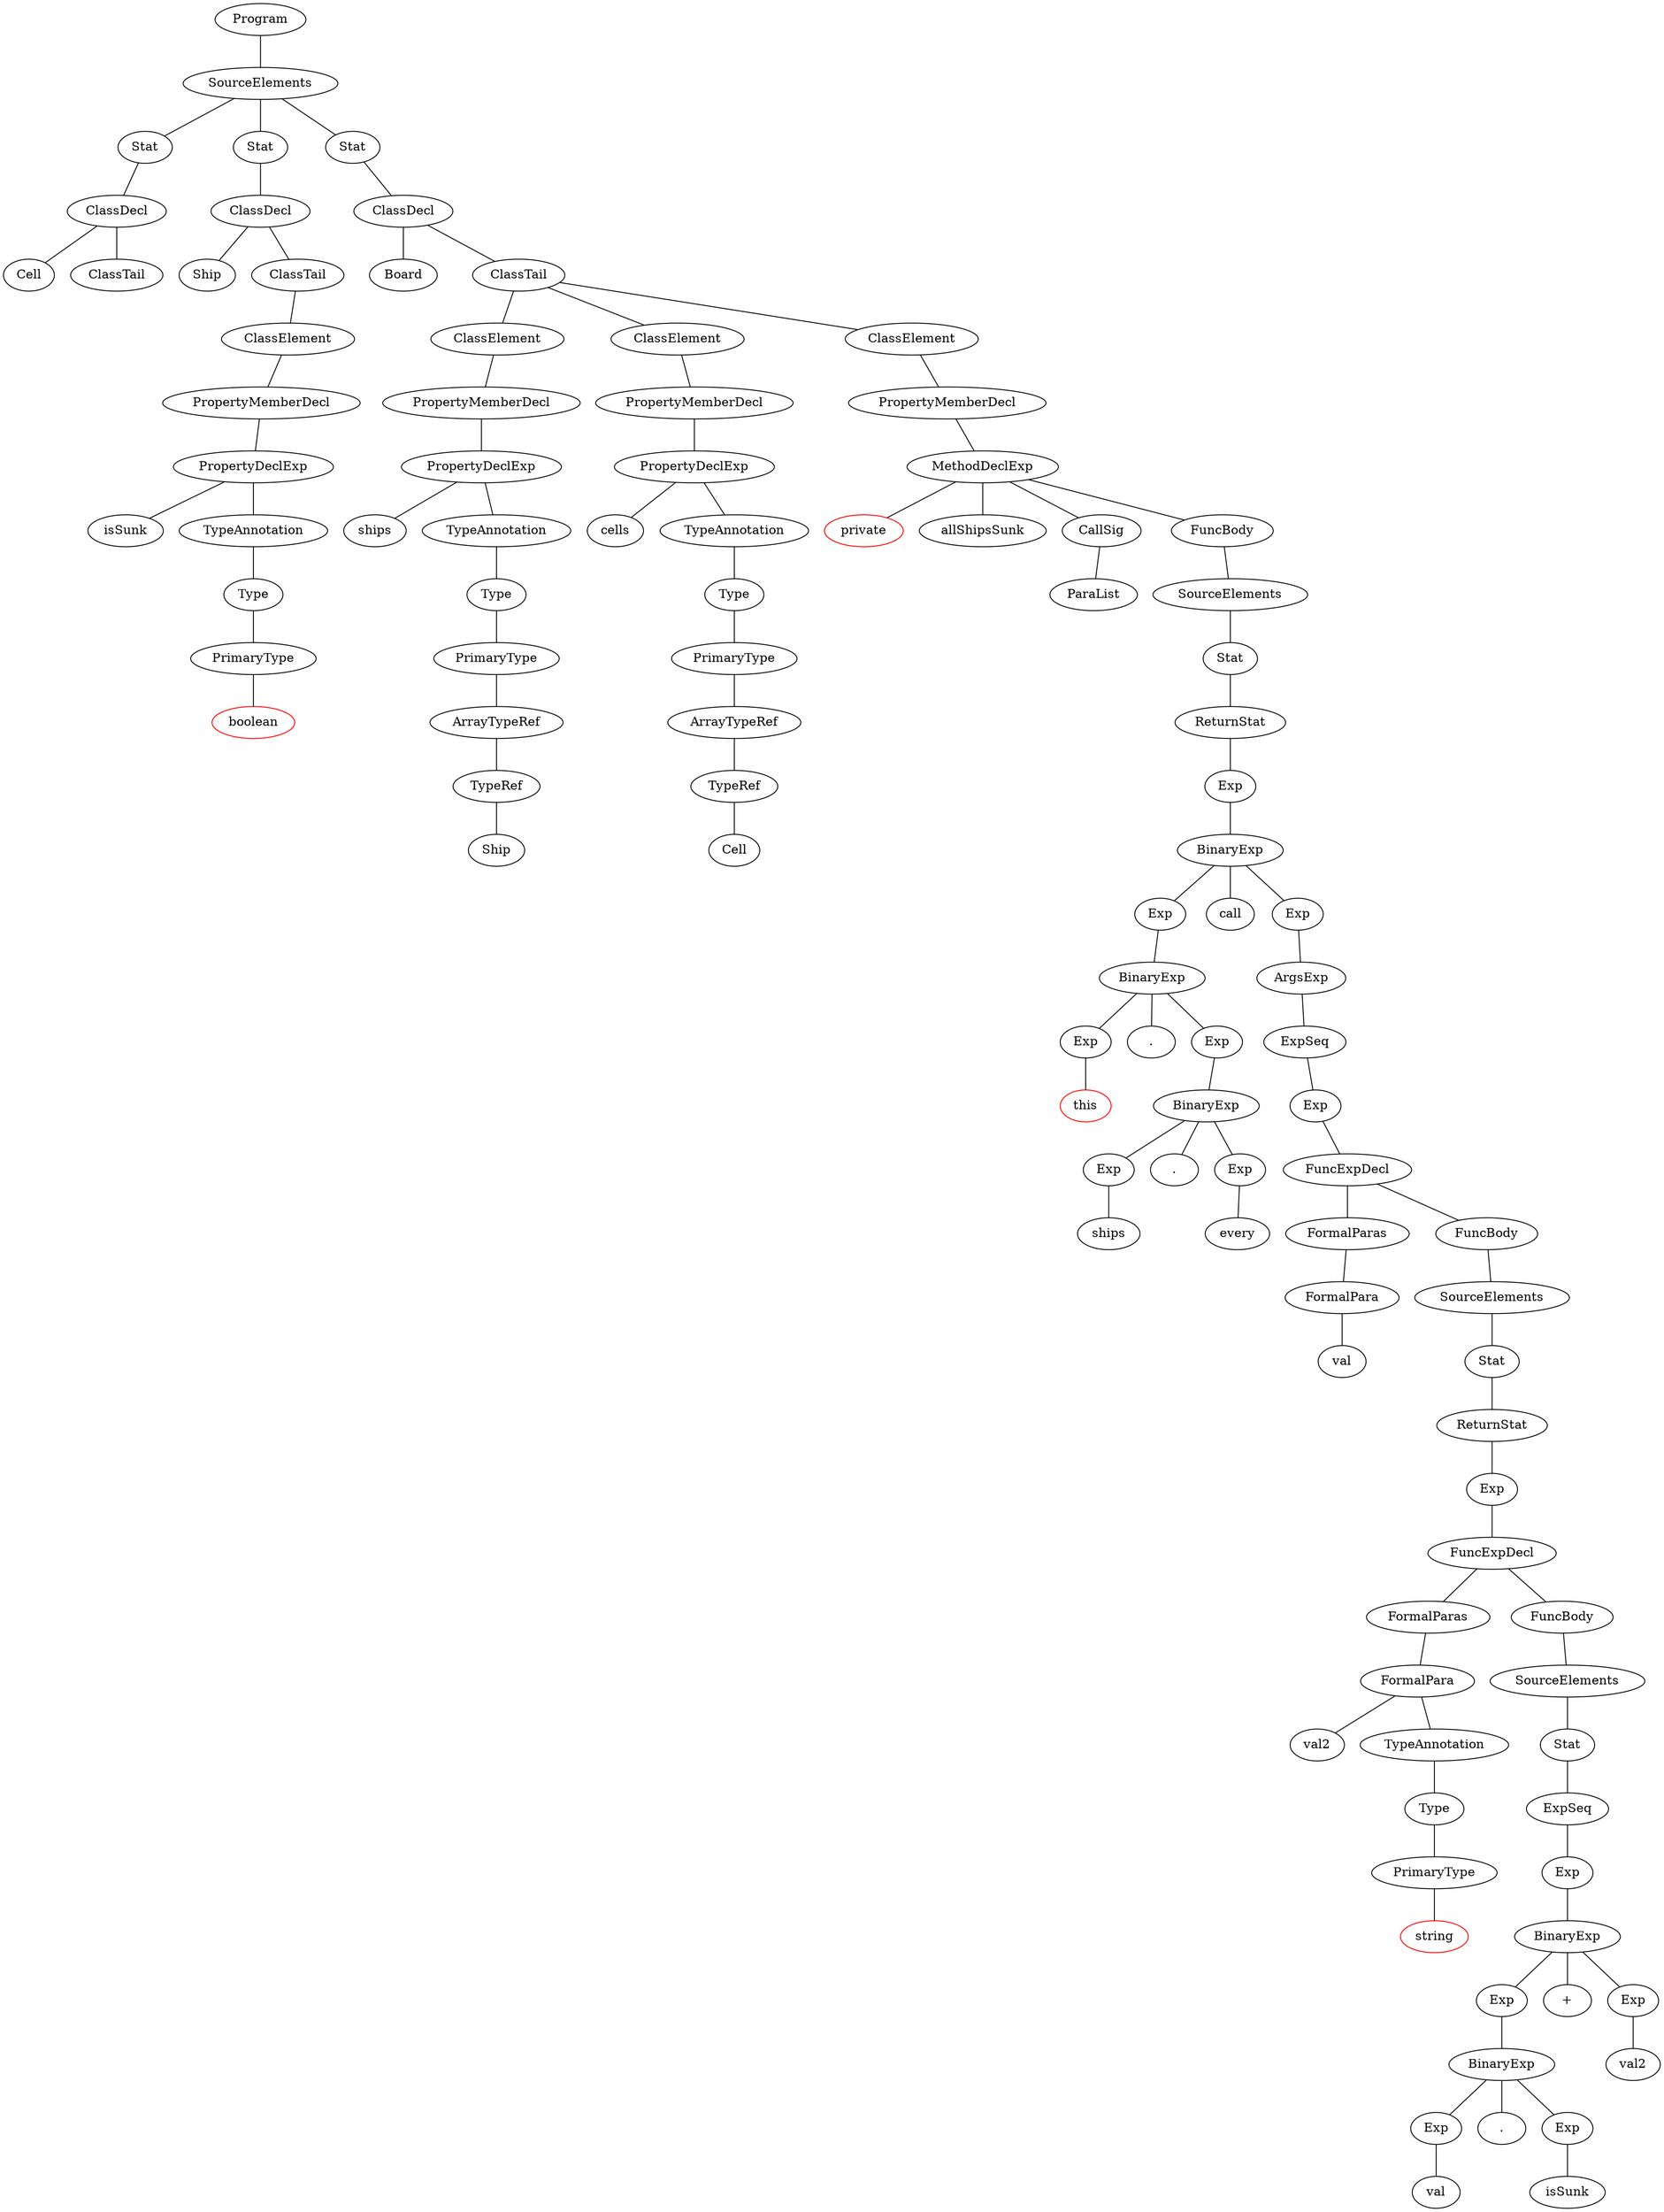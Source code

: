 graph vis {
	node139[label="Program"]
	node139 -- node138
	node138[label="SourceElements"]
	node138 -- node36
	node36[label="Stat"]
	node36 -- node35
	node35[label="ClassDecl"]
	node35 -- node33
	node33[label="Cell"]
	node35 -- node34
	node34[label="ClassTail"]
	node138 -- node48
	node48[label="Stat"]
	node48 -- node47
	node47[label="ClassDecl"]
	node47 -- node37
	node37[label="Ship"]
	node47 -- node46
	node46[label="ClassTail"]
	node46 -- node45
	node45[label="ClassElement"]
	node45 -- node44
	node44[label="PropertyMemberDecl"]
	node44 -- node43
	node43[label="PropertyDeclExp"]
	node43 -- node38
	node38[label="isSunk"]
	node43 -- node42
	node42[label="TypeAnnotation"]
	node42 -- node41
	node41[label="Type"]
	node41 -- node40
	node40[label="PrimaryType"]
	node40 -- node39
	node39[label="boolean", color=red]
	node138 -- node137
	node137[label="Stat"]
	node137 -- node136
	node136[label="ClassDecl"]
	node136 -- node49
	node49[label="Board"]
	node136 -- node135
	node135[label="ClassTail"]
	node135 -- node59
	node59[label="ClassElement"]
	node59 -- node58
	node58[label="PropertyMemberDecl"]
	node58 -- node57
	node57[label="PropertyDeclExp"]
	node57 -- node50
	node50[label="ships"]
	node57 -- node56
	node56[label="TypeAnnotation"]
	node56 -- node55
	node55[label="Type"]
	node55 -- node54
	node54[label="PrimaryType"]
	node54 -- node53
	node53[label="ArrayTypeRef"]
	node53 -- node52
	node52[label="TypeRef"]
	node52 -- node51
	node51[label="Ship"]
	node135 -- node69
	node69[label="ClassElement"]
	node69 -- node68
	node68[label="PropertyMemberDecl"]
	node68 -- node67
	node67[label="PropertyDeclExp"]
	node67 -- node60
	node60[label="cells"]
	node67 -- node66
	node66[label="TypeAnnotation"]
	node66 -- node65
	node65[label="Type"]
	node65 -- node64
	node64[label="PrimaryType"]
	node64 -- node63
	node63[label="ArrayTypeRef"]
	node63 -- node62
	node62[label="TypeRef"]
	node62 -- node61
	node61[label="Cell"]
	node135 -- node134
	node134[label="ClassElement"]
	node134 -- node133
	node133[label="PropertyMemberDecl"]
	node133 -- node132
	node132[label="MethodDeclExp"]
	node132 -- node72
	node72[label="private", color=red]
	node132 -- node73
	node73[label="allShipsSunk"]
	node132 -- node74
	node74[label="CallSig"]
	node74 -- node0
	node0[label="ParaList"]
	node132 -- node131
	node131[label="FuncBody"]
	node131 -- node130
	node130[label="SourceElements"]
	node130 -- node129
	node129[label="Stat"]
	node129 -- node128
	node128[label="ReturnStat"]
	node128 -- node127
	node127[label="Exp"]
	node127 -- node126
	node126[label="BinaryExp"]
	node126 -- node124
	node124[label="Exp"]
	node124 -- node123
	node123[label="BinaryExp"]
	node123 -- node76
	node76[label="Exp"]
	node76 -- node75
	node75[label="this", color=red]
	node123 -- node122
	node122[label="."]
	node123 -- node83
	node83[label="Exp"]
	node83 -- node82
	node82[label="BinaryExp"]
	node82 -- node78
	node78[label="Exp"]
	node78 -- node77
	node77[label="ships"]
	node82 -- node81
	node81[label="."]
	node82 -- node80
	node80[label="Exp"]
	node80 -- node79
	node79[label="every"]
	node126 -- node125
	node125[label="call"]
	node126 -- node121
	node121[label="Exp"]
	node121 -- node120
	node120[label="ArgsExp"]
	node120 -- node119
	node119[label="ExpSeq"]
	node119 -- node118
	node118[label="Exp"]
	node118 -- node117
	node117[label="FuncExpDecl"]
	node117 -- node86
	node86[label="FormalParas"]
	node86 -- node85
	node85[label="FormalPara"]
	node85 -- node84
	node84[label="val"]
	node117 -- node116
	node116[label="FuncBody"]
	node116 -- node115
	node115[label="SourceElements"]
	node115 -- node114
	node114[label="Stat"]
	node114 -- node113
	node113[label="ReturnStat"]
	node113 -- node112
	node112[label="Exp"]
	node112 -- node111
	node111[label="FuncExpDecl"]
	node111 -- node93
	node93[label="FormalParas"]
	node93 -- node92
	node92[label="FormalPara"]
	node92 -- node87
	node87[label="val2"]
	node92 -- node91
	node91[label="TypeAnnotation"]
	node91 -- node90
	node90[label="Type"]
	node90 -- node89
	node89[label="PrimaryType"]
	node89 -- node88
	node88[label="string", color=red]
	node111 -- node109
	node109[label="FuncBody"]
	node109 -- node108
	node108[label="SourceElements"]
	node108 -- node107
	node107[label="Stat"]
	node107 -- node106
	node106[label="ExpSeq"]
	node106 -- node105
	node105[label="Exp"]
	node105 -- node104
	node104[label="BinaryExp"]
	node104 -- node100
	node100[label="Exp"]
	node100 -- node99
	node99[label="BinaryExp"]
	node99 -- node95
	node95[label="Exp"]
	node95 -- node94
	node94[label="val"]
	node99 -- node98
	node98[label="."]
	node99 -- node97
	node97[label="Exp"]
	node97 -- node96
	node96[label="isSunk"]
	node104 -- node103
	node103[label="+"]
	node104 -- node102
	node102[label="Exp"]
	node102 -- node101
	node101[label="val2"]
}
